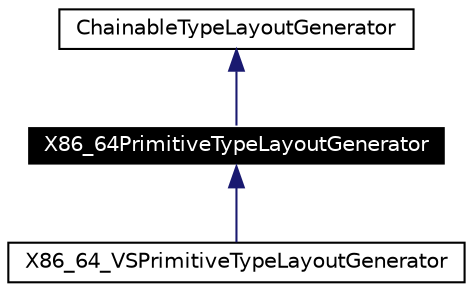 digraph G
{
  edge [fontname="Helvetica",fontsize=10,labelfontname="Helvetica",labelfontsize=10];
  node [fontname="Helvetica",fontsize=10,shape=record];
  Node1 [label="X86_64PrimitiveTypeLayoutGenerator",height=0.2,width=0.4,color="white", fillcolor="black", style="filled" fontcolor="white"];
  Node2 -> Node1 [dir=back,color="midnightblue",fontsize=10,style="solid",fontname="Helvetica"];
  Node2 [label="ChainableTypeLayoutGenerator",height=0.2,width=0.4,color="black",URL="$classChainableTypeLayoutGenerator.html"];
  Node1 -> Node3 [dir=back,color="midnightblue",fontsize=10,style="solid",fontname="Helvetica"];
  Node3 [label="X86_64_VSPrimitiveTypeLayoutGenerator",height=0.2,width=0.4,color="black",URL="$classX86__64__VSPrimitiveTypeLayoutGenerator.html"];
}
